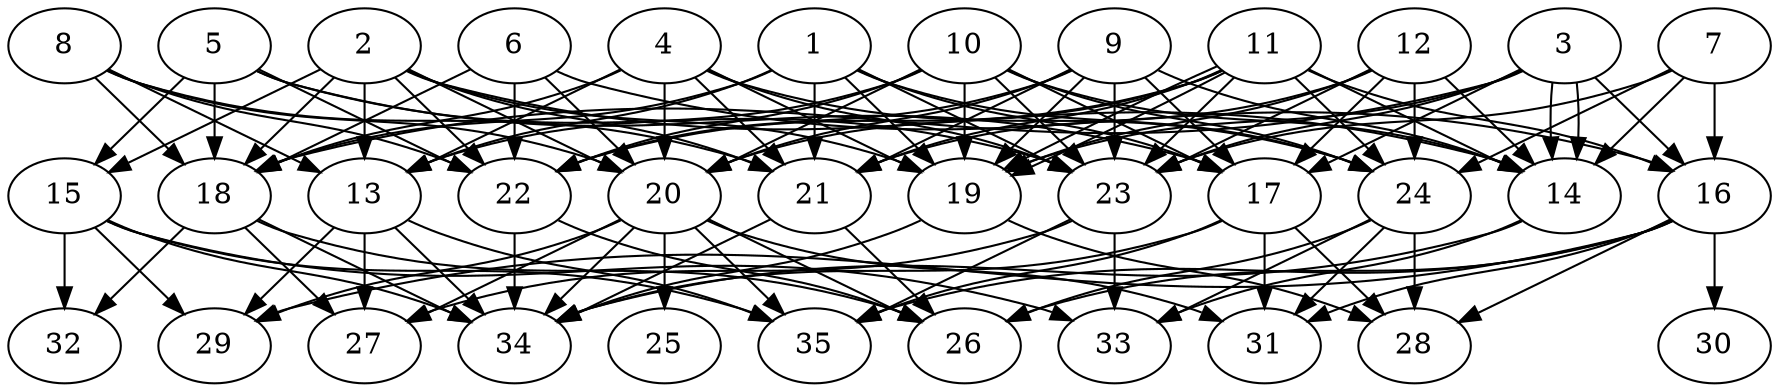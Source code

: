 // DAG automatically generated by daggen at Thu Oct  3 14:05:36 2019
// ./daggen --dot -n 35 --ccr 0.3 --fat 0.7 --regular 0.9 --density 0.7 --mindata 5242880 --maxdata 52428800 
digraph G {
  1 [size="60491093", alpha="0.17", expect_size="18147328"] 
  1 -> 13 [size ="18147328"]
  1 -> 17 [size ="18147328"]
  1 -> 18 [size ="18147328"]
  1 -> 19 [size ="18147328"]
  1 -> 21 [size ="18147328"]
  1 -> 23 [size ="18147328"]
  1 -> 24 [size ="18147328"]
  2 [size="65256107", alpha="0.11", expect_size="19576832"] 
  2 -> 13 [size ="19576832"]
  2 -> 14 [size ="19576832"]
  2 -> 15 [size ="19576832"]
  2 -> 18 [size ="19576832"]
  2 -> 19 [size ="19576832"]
  2 -> 20 [size ="19576832"]
  2 -> 21 [size ="19576832"]
  2 -> 22 [size ="19576832"]
  3 [size="131932160", alpha="0.04", expect_size="39579648"] 
  3 -> 14 [size ="39579648"]
  3 -> 14 [size ="39579648"]
  3 -> 16 [size ="39579648"]
  3 -> 17 [size ="39579648"]
  3 -> 18 [size ="39579648"]
  3 -> 19 [size ="39579648"]
  3 -> 23 [size ="39579648"]
  4 [size="58002773", alpha="0.10", expect_size="17400832"] 
  4 -> 13 [size ="17400832"]
  4 -> 18 [size ="17400832"]
  4 -> 19 [size ="17400832"]
  4 -> 20 [size ="17400832"]
  4 -> 21 [size ="17400832"]
  4 -> 23 [size ="17400832"]
  4 -> 24 [size ="17400832"]
  5 [size="20623360", alpha="0.07", expect_size="6187008"] 
  5 -> 15 [size ="6187008"]
  5 -> 17 [size ="6187008"]
  5 -> 18 [size ="6187008"]
  5 -> 22 [size ="6187008"]
  5 -> 23 [size ="6187008"]
  6 [size="83606187", alpha="0.16", expect_size="25081856"] 
  6 -> 16 [size ="25081856"]
  6 -> 18 [size ="25081856"]
  6 -> 20 [size ="25081856"]
  6 -> 22 [size ="25081856"]
  7 [size="84271787", alpha="0.17", expect_size="25281536"] 
  7 -> 14 [size ="25281536"]
  7 -> 16 [size ="25281536"]
  7 -> 23 [size ="25281536"]
  7 -> 24 [size ="25281536"]
  8 [size="60426240", alpha="0.05", expect_size="18127872"] 
  8 -> 13 [size ="18127872"]
  8 -> 18 [size ="18127872"]
  8 -> 20 [size ="18127872"]
  8 -> 21 [size ="18127872"]
  8 -> 22 [size ="18127872"]
  9 [size="132392960", alpha="0.11", expect_size="39717888"] 
  9 -> 14 [size ="39717888"]
  9 -> 17 [size ="39717888"]
  9 -> 19 [size ="39717888"]
  9 -> 20 [size ="39717888"]
  9 -> 21 [size ="39717888"]
  9 -> 22 [size ="39717888"]
  9 -> 23 [size ="39717888"]
  10 [size="60371627", alpha="0.03", expect_size="18111488"] 
  10 -> 13 [size ="18111488"]
  10 -> 14 [size ="18111488"]
  10 -> 17 [size ="18111488"]
  10 -> 19 [size ="18111488"]
  10 -> 20 [size ="18111488"]
  10 -> 22 [size ="18111488"]
  10 -> 23 [size ="18111488"]
  10 -> 24 [size ="18111488"]
  11 [size="39004160", alpha="0.07", expect_size="11701248"] 
  11 -> 14 [size ="11701248"]
  11 -> 16 [size ="11701248"]
  11 -> 19 [size ="11701248"]
  11 -> 19 [size ="11701248"]
  11 -> 20 [size ="11701248"]
  11 -> 21 [size ="11701248"]
  11 -> 22 [size ="11701248"]
  11 -> 23 [size ="11701248"]
  11 -> 24 [size ="11701248"]
  12 [size="172817067", alpha="0.09", expect_size="51845120"] 
  12 -> 14 [size ="51845120"]
  12 -> 17 [size ="51845120"]
  12 -> 19 [size ="51845120"]
  12 -> 21 [size ="51845120"]
  12 -> 23 [size ="51845120"]
  12 -> 24 [size ="51845120"]
  13 [size="100225707", alpha="0.16", expect_size="30067712"] 
  13 -> 27 [size ="30067712"]
  13 -> 29 [size ="30067712"]
  13 -> 34 [size ="30067712"]
  13 -> 35 [size ="30067712"]
  14 [size="133669547", alpha="0.07", expect_size="40100864"] 
  14 -> 33 [size ="40100864"]
  14 -> 34 [size ="40100864"]
  15 [size="53135360", alpha="0.14", expect_size="15940608"] 
  15 -> 29 [size ="15940608"]
  15 -> 32 [size ="15940608"]
  15 -> 33 [size ="15940608"]
  15 -> 34 [size ="15940608"]
  15 -> 35 [size ="15940608"]
  16 [size="107915947", alpha="0.20", expect_size="32374784"] 
  16 -> 26 [size ="32374784"]
  16 -> 28 [size ="32374784"]
  16 -> 29 [size ="32374784"]
  16 -> 30 [size ="32374784"]
  16 -> 31 [size ="32374784"]
  16 -> 35 [size ="32374784"]
  17 [size="78431573", alpha="0.01", expect_size="23529472"] 
  17 -> 28 [size ="23529472"]
  17 -> 31 [size ="23529472"]
  17 -> 34 [size ="23529472"]
  17 -> 35 [size ="23529472"]
  18 [size="52913493", alpha="0.04", expect_size="15874048"] 
  18 -> 26 [size ="15874048"]
  18 -> 27 [size ="15874048"]
  18 -> 32 [size ="15874048"]
  18 -> 34 [size ="15874048"]
  19 [size="92422827", alpha="0.18", expect_size="27726848"] 
  19 -> 28 [size ="27726848"]
  19 -> 34 [size ="27726848"]
  20 [size="19316053", alpha="0.08", expect_size="5794816"] 
  20 -> 25 [size ="5794816"]
  20 -> 26 [size ="5794816"]
  20 -> 27 [size ="5794816"]
  20 -> 29 [size ="5794816"]
  20 -> 31 [size ="5794816"]
  20 -> 34 [size ="5794816"]
  20 -> 35 [size ="5794816"]
  21 [size="40369493", alpha="0.03", expect_size="12110848"] 
  21 -> 26 [size ="12110848"]
  21 -> 34 [size ="12110848"]
  22 [size="95191040", alpha="0.05", expect_size="28557312"] 
  22 -> 26 [size ="28557312"]
  22 -> 34 [size ="28557312"]
  23 [size="162205013", alpha="0.01", expect_size="48661504"] 
  23 -> 27 [size ="48661504"]
  23 -> 33 [size ="48661504"]
  23 -> 35 [size ="48661504"]
  24 [size="128778240", alpha="0.03", expect_size="38633472"] 
  24 -> 26 [size ="38633472"]
  24 -> 28 [size ="38633472"]
  24 -> 31 [size ="38633472"]
  24 -> 33 [size ="38633472"]
  25 [size="24415573", alpha="0.04", expect_size="7324672"] 
  26 [size="132157440", alpha="0.14", expect_size="39647232"] 
  27 [size="131833173", alpha="0.13", expect_size="39549952"] 
  28 [size="140677120", alpha="0.17", expect_size="42203136"] 
  29 [size="18510507", alpha="0.16", expect_size="5553152"] 
  30 [size="157979307", alpha="0.20", expect_size="47393792"] 
  31 [size="62139733", alpha="0.07", expect_size="18641920"] 
  32 [size="88586240", alpha="0.14", expect_size="26575872"] 
  33 [size="127812267", alpha="0.11", expect_size="38343680"] 
  34 [size="136994133", alpha="0.03", expect_size="41098240"] 
  35 [size="156658347", alpha="0.19", expect_size="46997504"] 
}
